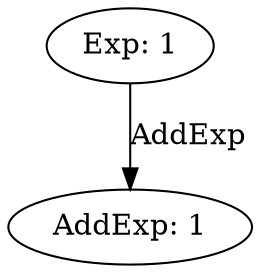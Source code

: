 digraph {
    0 [ label = "Exp: 1" ]
    1 [ label = "AddExp: 1" ]
    0 -> 1 [ label = "AddExp" ]
}
